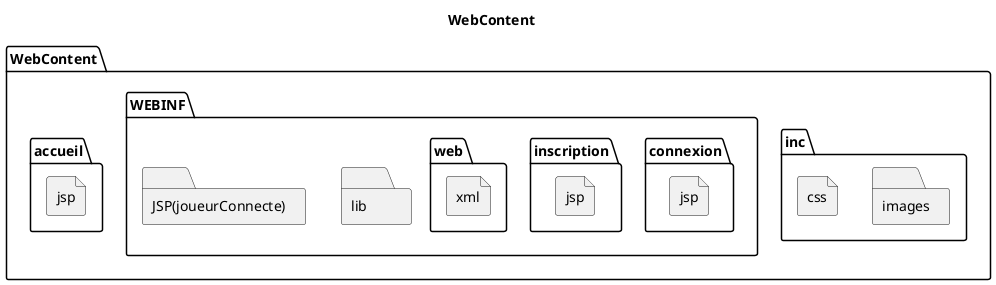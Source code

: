 @startuml
title WebContent



package WebContent <<Folder>> {
  package inc <<Folder>> {
    package images <<Folder>> {
    }
    package css <<File>> {
    }
  }
  package WEBINF <<Folder>> {
    package connexion.jsp <<File>> {
    }
    package inscription.jsp <<File>> {
    }
    package web.xml <<File>> {
    }
    package lib <<Folder>> {
    }
    package JSP(joueurConnecte) <<Folder>> {
    }
  } 
  package accueil.jsp <<File>> {
  }
}

@enduml
